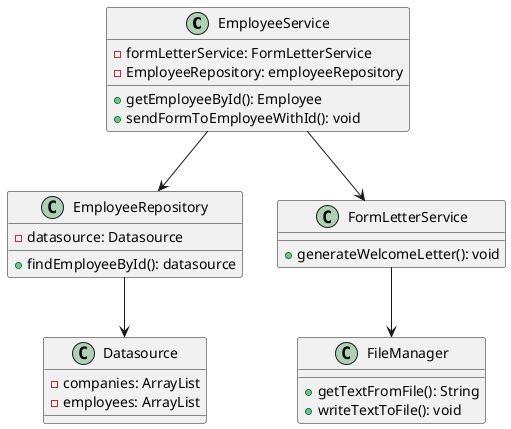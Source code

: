 @startuml

class EmployeeService {
    - formLetterService: FormLetterService
    - EmployeeRepository: employeeRepository

    + getEmployeeById(): Employee
    + sendFormToEmployeeWithId(): void
}

class EmployeeRepository {
    - datasource: Datasource

    + findEmployeeById(): datasource
}

class FormLetterService {

    + generateWelcomeLetter(): void

}

class FileManager {
    + getTextFromFile(): String
    + writeTextToFile(): void
}

class Datasource {

    - companies: ArrayList
    - employees: ArrayList
}

EmployeeService --> FormLetterService
EmployeeService --> EmployeeRepository
EmployeeRepository --> Datasource
FormLetterService --> FileManager

@enduml